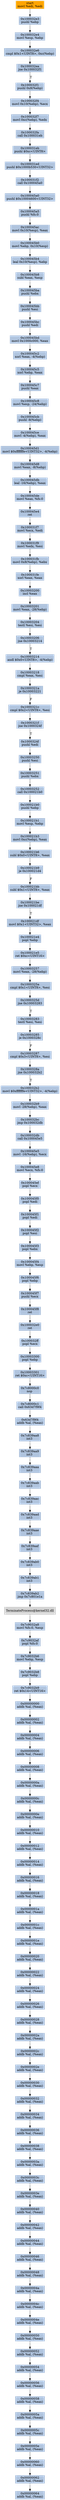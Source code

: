 digraph G {
node[shape=rectangle,style=filled,fillcolor=lightsteelblue,color=lightsteelblue]
bgcolor="transparent"
a0x100032e1movl_edi_edi[label="start\nmovl %edi, %edi",color="lightgrey",fillcolor="orange"];
a0x100032e3pushl_ebp[label="0x100032e3\npushl %ebp"];
a0x100032e4movl_esp_ebp[label="0x100032e4\nmovl %esp, %ebp"];
a0x100032e6cmpl_0x1UINT8_0xcebp_[label="0x100032e6\ncmpl $0x1<UINT8>, 0xc(%ebp)"];
a0x100032eajne_0x100032f1[label="0x100032ea\njne 0x100032f1"];
a0x100032f1pushl_0x8ebp_[label="0x100032f1\npushl 0x8(%ebp)"];
a0x100032f4movl_0x10ebp__ecx[label="0x100032f4\nmovl 0x10(%ebp), %ecx"];
a0x100032f7movl_0xcebp__edx[label="0x100032f7\nmovl 0xc(%ebp), %edx"];
a0x100032facall_0x100031eb[label="0x100032fa\ncall 0x100031eb"];
a0x100031ebpushl_0xcUINT8[label="0x100031eb\npushl $0xc<UINT8>"];
a0x100031edpushl_0x1000b530UINT32[label="0x100031ed\npushl $0x1000b530<UINT32>"];
a0x100031f2call_0x100045a0[label="0x100031f2\ncall 0x100045a0"];
a0x100045a0pushl_0x10004600UINT32[label="0x100045a0\npushl $0x10004600<UINT32>"];
a0x100045a5pushl_fs_0[label="0x100045a5\npushl %fs:0"];
a0x100045acmovl_0x10esp__eax[label="0x100045ac\nmovl 0x10(%esp), %eax"];
a0x100045b0movl_ebp_0x10esp_[label="0x100045b0\nmovl %ebp, 0x10(%esp)"];
a0x100045b4leal_0x10esp__ebp[label="0x100045b4\nleal 0x10(%esp), %ebp"];
a0x100045b8subl_eax_esp[label="0x100045b8\nsubl %eax, %esp"];
a0x100045bapushl_ebx[label="0x100045ba\npushl %ebx"];
a0x100045bbpushl_esi[label="0x100045bb\npushl %esi"];
a0x100045bcpushl_edi[label="0x100045bc\npushl %edi"];
a0x100045bdmovl_0x1000c000_eax[label="0x100045bd\nmovl 0x1000c000, %eax"];
a0x100045c2xorl_eax__4ebp_[label="0x100045c2\nxorl %eax, -4(%ebp)"];
a0x100045c5xorl_ebp_eax[label="0x100045c5\nxorl %ebp, %eax"];
a0x100045c7pushl_eax[label="0x100045c7\npushl %eax"];
a0x100045c8movl_esp__24ebp_[label="0x100045c8\nmovl %esp, -24(%ebp)"];
a0x100045cbpushl__8ebp_[label="0x100045cb\npushl -8(%ebp)"];
a0x100045cemovl__4ebp__eax[label="0x100045ce\nmovl -4(%ebp), %eax"];
a0x100045d1movl_0xfffffffeUINT32__4ebp_[label="0x100045d1\nmovl $0xfffffffe<UINT32>, -4(%ebp)"];
a0x100045d8movl_eax__8ebp_[label="0x100045d8\nmovl %eax, -8(%ebp)"];
a0x100045dbleal__16ebp__eax[label="0x100045db\nleal -16(%ebp), %eax"];
a0x100045demovl_eax_fs_0[label="0x100045de\nmovl %eax, %fs:0"];
a0x100045e4ret[label="0x100045e4\nret"];
a0x100031f7movl_ecx_edi[label="0x100031f7\nmovl %ecx, %edi"];
a0x100031f9movl_edx_esi[label="0x100031f9\nmovl %edx, %esi"];
a0x100031fbmovl_0x8ebp__ebx[label="0x100031fb\nmovl 0x8(%ebp), %ebx"];
a0x100031fexorl_eax_eax[label="0x100031fe\nxorl %eax, %eax"];
a0x10003200incl_eax[label="0x10003200\nincl %eax"];
a0x10003201movl_eax__28ebp_[label="0x10003201\nmovl %eax, -28(%ebp)"];
a0x10003204testl_esi_esi[label="0x10003204\ntestl %esi, %esi"];
a0x10003206jne_0x10003214[label="0x10003206\njne 0x10003214"];
a0x10003214andl_0x0UINT8__4ebp_[label="0x10003214\nandl $0x0<UINT8>, -4(%ebp)"];
a0x10003218cmpl_eax_esi[label="0x10003218\ncmpl %eax, %esi"];
a0x1000321aje_0x10003221[label="0x1000321a\nje 0x10003221"];
a0x1000321ccmpl_0x2UINT8_esi[label="0x1000321c\ncmpl $0x2<UINT8>, %esi"];
a0x1000321fjne_0x1000324f[label="0x1000321f\njne 0x1000324f"];
a0x1000324fpushl_edi[label="0x1000324f\npushl %edi"];
a0x10003250pushl_esi[label="0x10003250\npushl %esi"];
a0x10003251pushl_ebx[label="0x10003251\npushl %ebx"];
a0x10003252call_0x100021b0[label="0x10003252\ncall 0x100021b0"];
a0x100021b0pushl_ebp[label="0x100021b0\npushl %ebp"];
a0x100021b1movl_esp_ebp[label="0x100021b1\nmovl %esp, %ebp"];
a0x100021b3movl_0xcebp__eax[label="0x100021b3\nmovl 0xc(%ebp), %eax"];
a0x100021b6subl_0x0UINT8_eax[label="0x100021b6\nsubl $0x0<UINT8>, %eax"];
a0x100021b9je_0x100021d4[label="0x100021b9\nje 0x100021d4"];
a0x100021bbsubl_0x1UINT8_eax[label="0x100021bb\nsubl $0x1<UINT8>, %eax"];
a0x100021bejne_0x100021df[label="0x100021be\njne 0x100021df"];
a0x100021dfmovl_0x1UINT32_eax[label="0x100021df\nmovl $0x1<UINT32>, %eax"];
a0x100021e4popl_ebp[label="0x100021e4\npopl %ebp"];
a0x100021e5ret_0xcUINT16[label="0x100021e5\nret $0xc<UINT16>"];
a0x10003257movl_eax__28ebp_[label="0x10003257\nmovl %eax, -28(%ebp)"];
a0x1000325acmpl_0x1UINT8_esi[label="0x1000325a\ncmpl $0x1<UINT8>, %esi"];
a0x1000325djne_0x10003283[label="0x1000325d\njne 0x10003283"];
a0x10003283testl_esi_esi[label="0x10003283\ntestl %esi, %esi"];
a0x10003285je_0x1000328c[label="0x10003285\nje 0x1000328c"];
a0x10003287cmpl_0x3UINT8_esi[label="0x10003287\ncmpl $0x3<UINT8>, %esi"];
a0x1000328ajne_0x100032b2[label="0x1000328a\njne 0x100032b2"];
a0x100032b2movl_0xfffffffeUINT32__4ebp_[label="0x100032b2\nmovl $0xfffffffe<UINT32>, -4(%ebp)"];
a0x100032b9movl__28ebp__eax[label="0x100032b9\nmovl -28(%ebp), %eax"];
a0x100032bcjmp_0x100032db[label="0x100032bc\njmp 0x100032db"];
a0x100032dbcall_0x100045e5[label="0x100032db\ncall 0x100045e5"];
a0x100045e5movl__16ebp__ecx[label="0x100045e5\nmovl -16(%ebp), %ecx"];
a0x100045e8movl_ecx_fs_0[label="0x100045e8\nmovl %ecx, %fs:0"];
a0x100045efpopl_ecx[label="0x100045ef\npopl %ecx"];
a0x100045f0popl_edi[label="0x100045f0\npopl %edi"];
a0x100045f1popl_edi[label="0x100045f1\npopl %edi"];
a0x100045f2popl_esi[label="0x100045f2\npopl %esi"];
a0x100045f3popl_ebx[label="0x100045f3\npopl %ebx"];
a0x100045f4movl_ebp_esp[label="0x100045f4\nmovl %ebp, %esp"];
a0x100045f6popl_ebp[label="0x100045f6\npopl %ebp"];
a0x100045f7pushl_ecx[label="0x100045f7\npushl %ecx"];
a0x100045f8ret[label="0x100045f8\nret"];
a0x100032e0ret[label="0x100032e0\nret"];
a0x100032ffpopl_ecx[label="0x100032ff\npopl %ecx"];
a0x10003300popl_ebp[label="0x10003300\npopl %ebp"];
a0x10003301ret_0xcUINT16[label="0x10003301\nret $0xc<UINT16>"];
a0x7c8000c0nop_[label="0x7c8000c0\nnop "];
a0x7c8000c1call_0x63d7f9f4[label="0x7c8000c1\ncall 0x63d7f9f4"];
a0x63d7f9f4addb_al_eax_[label="0x63d7f9f4\naddb %al, (%eax)"];
a0x7c839aa8int3_[label="0x7c839aa8\nint3 "];
a0x7c839aa9int3_[label="0x7c839aa9\nint3 "];
a0x7c839aaaint3_[label="0x7c839aaa\nint3 "];
a0x7c839aabint3_[label="0x7c839aab\nint3 "];
a0x7c839aacint3_[label="0x7c839aac\nint3 "];
a0x7c839aadint3_[label="0x7c839aad\nint3 "];
a0x7c839aaeint3_[label="0x7c839aae\nint3 "];
a0x7c839aafint3_[label="0x7c839aaf\nint3 "];
a0x7c839ab0int3_[label="0x7c839ab0\nint3 "];
a0x7c839ab1int3_[label="0x7c839ab1\nint3 "];
a0x7c839ab2jmp_0x7c801e1a[label="0x7c839ab2\njmp 0x7c801e1a"];
TerminateProcess_kernel32_dll[label="TerminateProcess@kernel32.dll",color="lightgrey",fillcolor="lightgrey"];
a0x7c9032a8movl_fs_0_esp[label="0x7c9032a8\nmovl %fs:0, %esp"];
a0x7c9032afpopl_fs_0[label="0x7c9032af\npopl %fs:0"];
a0x7c9032b6movl_ebp_esp[label="0x7c9032b6\nmovl %ebp, %esp"];
a0x7c9032b8popl_ebp[label="0x7c9032b8\npopl %ebp"];
a0x7c9032b9ret_0x14UINT16[label="0x7c9032b9\nret $0x14<UINT16>"];
a0x00000000addb_al_eax_[label="0x00000000\naddb %al, (%eax)"];
a0x00000002addb_al_eax_[label="0x00000002\naddb %al, (%eax)"];
a0x00000004addb_al_eax_[label="0x00000004\naddb %al, (%eax)"];
a0x00000006addb_al_eax_[label="0x00000006\naddb %al, (%eax)"];
a0x00000008addb_al_eax_[label="0x00000008\naddb %al, (%eax)"];
a0x0000000aaddb_al_eax_[label="0x0000000a\naddb %al, (%eax)"];
a0x0000000caddb_al_eax_[label="0x0000000c\naddb %al, (%eax)"];
a0x0000000eaddb_al_eax_[label="0x0000000e\naddb %al, (%eax)"];
a0x00000010addb_al_eax_[label="0x00000010\naddb %al, (%eax)"];
a0x00000012addb_al_eax_[label="0x00000012\naddb %al, (%eax)"];
a0x00000014addb_al_eax_[label="0x00000014\naddb %al, (%eax)"];
a0x00000016addb_al_eax_[label="0x00000016\naddb %al, (%eax)"];
a0x00000018addb_al_eax_[label="0x00000018\naddb %al, (%eax)"];
a0x0000001aaddb_al_eax_[label="0x0000001a\naddb %al, (%eax)"];
a0x0000001caddb_al_eax_[label="0x0000001c\naddb %al, (%eax)"];
a0x0000001eaddb_al_eax_[label="0x0000001e\naddb %al, (%eax)"];
a0x00000020addb_al_eax_[label="0x00000020\naddb %al, (%eax)"];
a0x00000022addb_al_eax_[label="0x00000022\naddb %al, (%eax)"];
a0x00000024addb_al_eax_[label="0x00000024\naddb %al, (%eax)"];
a0x00000026addb_al_eax_[label="0x00000026\naddb %al, (%eax)"];
a0x00000028addb_al_eax_[label="0x00000028\naddb %al, (%eax)"];
a0x0000002aaddb_al_eax_[label="0x0000002a\naddb %al, (%eax)"];
a0x0000002caddb_al_eax_[label="0x0000002c\naddb %al, (%eax)"];
a0x0000002eaddb_al_eax_[label="0x0000002e\naddb %al, (%eax)"];
a0x00000030addb_al_eax_[label="0x00000030\naddb %al, (%eax)"];
a0x00000032addb_al_eax_[label="0x00000032\naddb %al, (%eax)"];
a0x00000034addb_al_eax_[label="0x00000034\naddb %al, (%eax)"];
a0x00000036addb_al_eax_[label="0x00000036\naddb %al, (%eax)"];
a0x00000038addb_al_eax_[label="0x00000038\naddb %al, (%eax)"];
a0x0000003aaddb_al_eax_[label="0x0000003a\naddb %al, (%eax)"];
a0x0000003caddb_al_eax_[label="0x0000003c\naddb %al, (%eax)"];
a0x0000003eaddb_al_eax_[label="0x0000003e\naddb %al, (%eax)"];
a0x00000040addb_al_eax_[label="0x00000040\naddb %al, (%eax)"];
a0x00000042addb_al_eax_[label="0x00000042\naddb %al, (%eax)"];
a0x00000044addb_al_eax_[label="0x00000044\naddb %al, (%eax)"];
a0x00000046addb_al_eax_[label="0x00000046\naddb %al, (%eax)"];
a0x00000048addb_al_eax_[label="0x00000048\naddb %al, (%eax)"];
a0x0000004aaddb_al_eax_[label="0x0000004a\naddb %al, (%eax)"];
a0x0000004caddb_al_eax_[label="0x0000004c\naddb %al, (%eax)"];
a0x0000004eaddb_al_eax_[label="0x0000004e\naddb %al, (%eax)"];
a0x00000050addb_al_eax_[label="0x00000050\naddb %al, (%eax)"];
a0x00000052addb_al_eax_[label="0x00000052\naddb %al, (%eax)"];
a0x00000054addb_al_eax_[label="0x00000054\naddb %al, (%eax)"];
a0x00000056addb_al_eax_[label="0x00000056\naddb %al, (%eax)"];
a0x00000058addb_al_eax_[label="0x00000058\naddb %al, (%eax)"];
a0x0000005aaddb_al_eax_[label="0x0000005a\naddb %al, (%eax)"];
a0x0000005caddb_al_eax_[label="0x0000005c\naddb %al, (%eax)"];
a0x0000005eaddb_al_eax_[label="0x0000005e\naddb %al, (%eax)"];
a0x00000060addb_al_eax_[label="0x00000060\naddb %al, (%eax)"];
a0x00000062addb_al_eax_[label="0x00000062\naddb %al, (%eax)"];
a0x00000064addb_al_eax_[label="0x00000064\naddb %al, (%eax)"];
a0x100032e1movl_edi_edi -> a0x100032e3pushl_ebp [color="#000000"];
a0x100032e3pushl_ebp -> a0x100032e4movl_esp_ebp [color="#000000"];
a0x100032e4movl_esp_ebp -> a0x100032e6cmpl_0x1UINT8_0xcebp_ [color="#000000"];
a0x100032e6cmpl_0x1UINT8_0xcebp_ -> a0x100032eajne_0x100032f1 [color="#000000"];
a0x100032eajne_0x100032f1 -> a0x100032f1pushl_0x8ebp_ [color="#000000",label="T"];
a0x100032f1pushl_0x8ebp_ -> a0x100032f4movl_0x10ebp__ecx [color="#000000"];
a0x100032f4movl_0x10ebp__ecx -> a0x100032f7movl_0xcebp__edx [color="#000000"];
a0x100032f7movl_0xcebp__edx -> a0x100032facall_0x100031eb [color="#000000"];
a0x100032facall_0x100031eb -> a0x100031ebpushl_0xcUINT8 [color="#000000"];
a0x100031ebpushl_0xcUINT8 -> a0x100031edpushl_0x1000b530UINT32 [color="#000000"];
a0x100031edpushl_0x1000b530UINT32 -> a0x100031f2call_0x100045a0 [color="#000000"];
a0x100031f2call_0x100045a0 -> a0x100045a0pushl_0x10004600UINT32 [color="#000000"];
a0x100045a0pushl_0x10004600UINT32 -> a0x100045a5pushl_fs_0 [color="#000000"];
a0x100045a5pushl_fs_0 -> a0x100045acmovl_0x10esp__eax [color="#000000"];
a0x100045acmovl_0x10esp__eax -> a0x100045b0movl_ebp_0x10esp_ [color="#000000"];
a0x100045b0movl_ebp_0x10esp_ -> a0x100045b4leal_0x10esp__ebp [color="#000000"];
a0x100045b4leal_0x10esp__ebp -> a0x100045b8subl_eax_esp [color="#000000"];
a0x100045b8subl_eax_esp -> a0x100045bapushl_ebx [color="#000000"];
a0x100045bapushl_ebx -> a0x100045bbpushl_esi [color="#000000"];
a0x100045bbpushl_esi -> a0x100045bcpushl_edi [color="#000000"];
a0x100045bcpushl_edi -> a0x100045bdmovl_0x1000c000_eax [color="#000000"];
a0x100045bdmovl_0x1000c000_eax -> a0x100045c2xorl_eax__4ebp_ [color="#000000"];
a0x100045c2xorl_eax__4ebp_ -> a0x100045c5xorl_ebp_eax [color="#000000"];
a0x100045c5xorl_ebp_eax -> a0x100045c7pushl_eax [color="#000000"];
a0x100045c7pushl_eax -> a0x100045c8movl_esp__24ebp_ [color="#000000"];
a0x100045c8movl_esp__24ebp_ -> a0x100045cbpushl__8ebp_ [color="#000000"];
a0x100045cbpushl__8ebp_ -> a0x100045cemovl__4ebp__eax [color="#000000"];
a0x100045cemovl__4ebp__eax -> a0x100045d1movl_0xfffffffeUINT32__4ebp_ [color="#000000"];
a0x100045d1movl_0xfffffffeUINT32__4ebp_ -> a0x100045d8movl_eax__8ebp_ [color="#000000"];
a0x100045d8movl_eax__8ebp_ -> a0x100045dbleal__16ebp__eax [color="#000000"];
a0x100045dbleal__16ebp__eax -> a0x100045demovl_eax_fs_0 [color="#000000"];
a0x100045demovl_eax_fs_0 -> a0x100045e4ret [color="#000000"];
a0x100045e4ret -> a0x100031f7movl_ecx_edi [color="#000000"];
a0x100031f7movl_ecx_edi -> a0x100031f9movl_edx_esi [color="#000000"];
a0x100031f9movl_edx_esi -> a0x100031fbmovl_0x8ebp__ebx [color="#000000"];
a0x100031fbmovl_0x8ebp__ebx -> a0x100031fexorl_eax_eax [color="#000000"];
a0x100031fexorl_eax_eax -> a0x10003200incl_eax [color="#000000"];
a0x10003200incl_eax -> a0x10003201movl_eax__28ebp_ [color="#000000"];
a0x10003201movl_eax__28ebp_ -> a0x10003204testl_esi_esi [color="#000000"];
a0x10003204testl_esi_esi -> a0x10003206jne_0x10003214 [color="#000000"];
a0x10003206jne_0x10003214 -> a0x10003214andl_0x0UINT8__4ebp_ [color="#000000",label="T"];
a0x10003214andl_0x0UINT8__4ebp_ -> a0x10003218cmpl_eax_esi [color="#000000"];
a0x10003218cmpl_eax_esi -> a0x1000321aje_0x10003221 [color="#000000"];
a0x1000321aje_0x10003221 -> a0x1000321ccmpl_0x2UINT8_esi [color="#000000",label="F"];
a0x1000321ccmpl_0x2UINT8_esi -> a0x1000321fjne_0x1000324f [color="#000000"];
a0x1000321fjne_0x1000324f -> a0x1000324fpushl_edi [color="#000000",label="T"];
a0x1000324fpushl_edi -> a0x10003250pushl_esi [color="#000000"];
a0x10003250pushl_esi -> a0x10003251pushl_ebx [color="#000000"];
a0x10003251pushl_ebx -> a0x10003252call_0x100021b0 [color="#000000"];
a0x10003252call_0x100021b0 -> a0x100021b0pushl_ebp [color="#000000"];
a0x100021b0pushl_ebp -> a0x100021b1movl_esp_ebp [color="#000000"];
a0x100021b1movl_esp_ebp -> a0x100021b3movl_0xcebp__eax [color="#000000"];
a0x100021b3movl_0xcebp__eax -> a0x100021b6subl_0x0UINT8_eax [color="#000000"];
a0x100021b6subl_0x0UINT8_eax -> a0x100021b9je_0x100021d4 [color="#000000"];
a0x100021b9je_0x100021d4 -> a0x100021bbsubl_0x1UINT8_eax [color="#000000",label="F"];
a0x100021bbsubl_0x1UINT8_eax -> a0x100021bejne_0x100021df [color="#000000"];
a0x100021bejne_0x100021df -> a0x100021dfmovl_0x1UINT32_eax [color="#000000",label="T"];
a0x100021dfmovl_0x1UINT32_eax -> a0x100021e4popl_ebp [color="#000000"];
a0x100021e4popl_ebp -> a0x100021e5ret_0xcUINT16 [color="#000000"];
a0x100021e5ret_0xcUINT16 -> a0x10003257movl_eax__28ebp_ [color="#000000"];
a0x10003257movl_eax__28ebp_ -> a0x1000325acmpl_0x1UINT8_esi [color="#000000"];
a0x1000325acmpl_0x1UINT8_esi -> a0x1000325djne_0x10003283 [color="#000000"];
a0x1000325djne_0x10003283 -> a0x10003283testl_esi_esi [color="#000000",label="T"];
a0x10003283testl_esi_esi -> a0x10003285je_0x1000328c [color="#000000"];
a0x10003285je_0x1000328c -> a0x10003287cmpl_0x3UINT8_esi [color="#000000",label="F"];
a0x10003287cmpl_0x3UINT8_esi -> a0x1000328ajne_0x100032b2 [color="#000000"];
a0x1000328ajne_0x100032b2 -> a0x100032b2movl_0xfffffffeUINT32__4ebp_ [color="#000000",label="T"];
a0x100032b2movl_0xfffffffeUINT32__4ebp_ -> a0x100032b9movl__28ebp__eax [color="#000000"];
a0x100032b9movl__28ebp__eax -> a0x100032bcjmp_0x100032db [color="#000000"];
a0x100032bcjmp_0x100032db -> a0x100032dbcall_0x100045e5 [color="#000000"];
a0x100032dbcall_0x100045e5 -> a0x100045e5movl__16ebp__ecx [color="#000000"];
a0x100045e5movl__16ebp__ecx -> a0x100045e8movl_ecx_fs_0 [color="#000000"];
a0x100045e8movl_ecx_fs_0 -> a0x100045efpopl_ecx [color="#000000"];
a0x100045efpopl_ecx -> a0x100045f0popl_edi [color="#000000"];
a0x100045f0popl_edi -> a0x100045f1popl_edi [color="#000000"];
a0x100045f1popl_edi -> a0x100045f2popl_esi [color="#000000"];
a0x100045f2popl_esi -> a0x100045f3popl_ebx [color="#000000"];
a0x100045f3popl_ebx -> a0x100045f4movl_ebp_esp [color="#000000"];
a0x100045f4movl_ebp_esp -> a0x100045f6popl_ebp [color="#000000"];
a0x100045f6popl_ebp -> a0x100045f7pushl_ecx [color="#000000"];
a0x100045f7pushl_ecx -> a0x100045f8ret [color="#000000"];
a0x100045f8ret -> a0x100032e0ret [color="#000000"];
a0x100032e0ret -> a0x100032ffpopl_ecx [color="#000000"];
a0x100032ffpopl_ecx -> a0x10003300popl_ebp [color="#000000"];
a0x10003300popl_ebp -> a0x10003301ret_0xcUINT16 [color="#000000"];
a0x10003301ret_0xcUINT16 -> a0x7c8000c0nop_ [color="#000000"];
a0x7c8000c0nop_ -> a0x7c8000c1call_0x63d7f9f4 [color="#000000"];
a0x7c8000c1call_0x63d7f9f4 -> a0x63d7f9f4addb_al_eax_ [color="#000000"];
a0x63d7f9f4addb_al_eax_ -> a0x7c839aa8int3_ [color="#000000"];
a0x7c839aa8int3_ -> a0x7c839aa9int3_ [color="#000000"];
a0x7c839aa9int3_ -> a0x7c839aaaint3_ [color="#000000"];
a0x7c839aaaint3_ -> a0x7c839aabint3_ [color="#000000"];
a0x7c839aabint3_ -> a0x7c839aacint3_ [color="#000000"];
a0x7c839aacint3_ -> a0x7c839aadint3_ [color="#000000"];
a0x7c839aadint3_ -> a0x7c839aaeint3_ [color="#000000"];
a0x7c839aaeint3_ -> a0x7c839aafint3_ [color="#000000"];
a0x7c839aafint3_ -> a0x7c839ab0int3_ [color="#000000"];
a0x7c839ab0int3_ -> a0x7c839ab1int3_ [color="#000000"];
a0x7c839ab1int3_ -> a0x7c839ab2jmp_0x7c801e1a [color="#000000"];
a0x7c839ab2jmp_0x7c801e1a -> TerminateProcess_kernel32_dll [color="#000000"];
TerminateProcess_kernel32_dll -> a0x7c9032a8movl_fs_0_esp [color="#000000"];
a0x7c9032a8movl_fs_0_esp -> a0x7c9032afpopl_fs_0 [color="#000000"];
a0x7c9032afpopl_fs_0 -> a0x7c9032b6movl_ebp_esp [color="#000000"];
a0x7c9032b6movl_ebp_esp -> a0x7c9032b8popl_ebp [color="#000000"];
a0x7c9032b8popl_ebp -> a0x7c9032b9ret_0x14UINT16 [color="#000000"];
a0x7c9032b9ret_0x14UINT16 -> a0x00000000addb_al_eax_ [color="#000000"];
a0x00000000addb_al_eax_ -> a0x00000002addb_al_eax_ [color="#000000"];
a0x00000002addb_al_eax_ -> a0x00000004addb_al_eax_ [color="#000000"];
a0x00000004addb_al_eax_ -> a0x00000006addb_al_eax_ [color="#000000"];
a0x00000006addb_al_eax_ -> a0x00000008addb_al_eax_ [color="#000000"];
a0x00000008addb_al_eax_ -> a0x0000000aaddb_al_eax_ [color="#000000"];
a0x0000000aaddb_al_eax_ -> a0x0000000caddb_al_eax_ [color="#000000"];
a0x0000000caddb_al_eax_ -> a0x0000000eaddb_al_eax_ [color="#000000"];
a0x0000000eaddb_al_eax_ -> a0x00000010addb_al_eax_ [color="#000000"];
a0x00000010addb_al_eax_ -> a0x00000012addb_al_eax_ [color="#000000"];
a0x00000012addb_al_eax_ -> a0x00000014addb_al_eax_ [color="#000000"];
a0x00000014addb_al_eax_ -> a0x00000016addb_al_eax_ [color="#000000"];
a0x00000016addb_al_eax_ -> a0x00000018addb_al_eax_ [color="#000000"];
a0x00000018addb_al_eax_ -> a0x0000001aaddb_al_eax_ [color="#000000"];
a0x0000001aaddb_al_eax_ -> a0x0000001caddb_al_eax_ [color="#000000"];
a0x0000001caddb_al_eax_ -> a0x0000001eaddb_al_eax_ [color="#000000"];
a0x0000001eaddb_al_eax_ -> a0x00000020addb_al_eax_ [color="#000000"];
a0x00000020addb_al_eax_ -> a0x00000022addb_al_eax_ [color="#000000"];
a0x00000022addb_al_eax_ -> a0x00000024addb_al_eax_ [color="#000000"];
a0x00000024addb_al_eax_ -> a0x00000026addb_al_eax_ [color="#000000"];
a0x00000026addb_al_eax_ -> a0x00000028addb_al_eax_ [color="#000000"];
a0x00000028addb_al_eax_ -> a0x0000002aaddb_al_eax_ [color="#000000"];
a0x0000002aaddb_al_eax_ -> a0x0000002caddb_al_eax_ [color="#000000"];
a0x0000002caddb_al_eax_ -> a0x0000002eaddb_al_eax_ [color="#000000"];
a0x0000002eaddb_al_eax_ -> a0x00000030addb_al_eax_ [color="#000000"];
a0x00000030addb_al_eax_ -> a0x00000032addb_al_eax_ [color="#000000"];
a0x00000032addb_al_eax_ -> a0x00000034addb_al_eax_ [color="#000000"];
a0x00000034addb_al_eax_ -> a0x00000036addb_al_eax_ [color="#000000"];
a0x00000036addb_al_eax_ -> a0x00000038addb_al_eax_ [color="#000000"];
a0x00000038addb_al_eax_ -> a0x0000003aaddb_al_eax_ [color="#000000"];
a0x0000003aaddb_al_eax_ -> a0x0000003caddb_al_eax_ [color="#000000"];
a0x0000003caddb_al_eax_ -> a0x0000003eaddb_al_eax_ [color="#000000"];
a0x0000003eaddb_al_eax_ -> a0x00000040addb_al_eax_ [color="#000000"];
a0x00000040addb_al_eax_ -> a0x00000042addb_al_eax_ [color="#000000"];
a0x00000042addb_al_eax_ -> a0x00000044addb_al_eax_ [color="#000000"];
a0x00000044addb_al_eax_ -> a0x00000046addb_al_eax_ [color="#000000"];
a0x00000046addb_al_eax_ -> a0x00000048addb_al_eax_ [color="#000000"];
a0x00000048addb_al_eax_ -> a0x0000004aaddb_al_eax_ [color="#000000"];
a0x0000004aaddb_al_eax_ -> a0x0000004caddb_al_eax_ [color="#000000"];
a0x0000004caddb_al_eax_ -> a0x0000004eaddb_al_eax_ [color="#000000"];
a0x0000004eaddb_al_eax_ -> a0x00000050addb_al_eax_ [color="#000000"];
a0x00000050addb_al_eax_ -> a0x00000052addb_al_eax_ [color="#000000"];
a0x00000052addb_al_eax_ -> a0x00000054addb_al_eax_ [color="#000000"];
a0x00000054addb_al_eax_ -> a0x00000056addb_al_eax_ [color="#000000"];
a0x00000056addb_al_eax_ -> a0x00000058addb_al_eax_ [color="#000000"];
a0x00000058addb_al_eax_ -> a0x0000005aaddb_al_eax_ [color="#000000"];
a0x0000005aaddb_al_eax_ -> a0x0000005caddb_al_eax_ [color="#000000"];
a0x0000005caddb_al_eax_ -> a0x0000005eaddb_al_eax_ [color="#000000"];
a0x0000005eaddb_al_eax_ -> a0x00000060addb_al_eax_ [color="#000000"];
a0x00000060addb_al_eax_ -> a0x00000062addb_al_eax_ [color="#000000"];
a0x00000062addb_al_eax_ -> a0x00000064addb_al_eax_ [color="#000000"];
}
